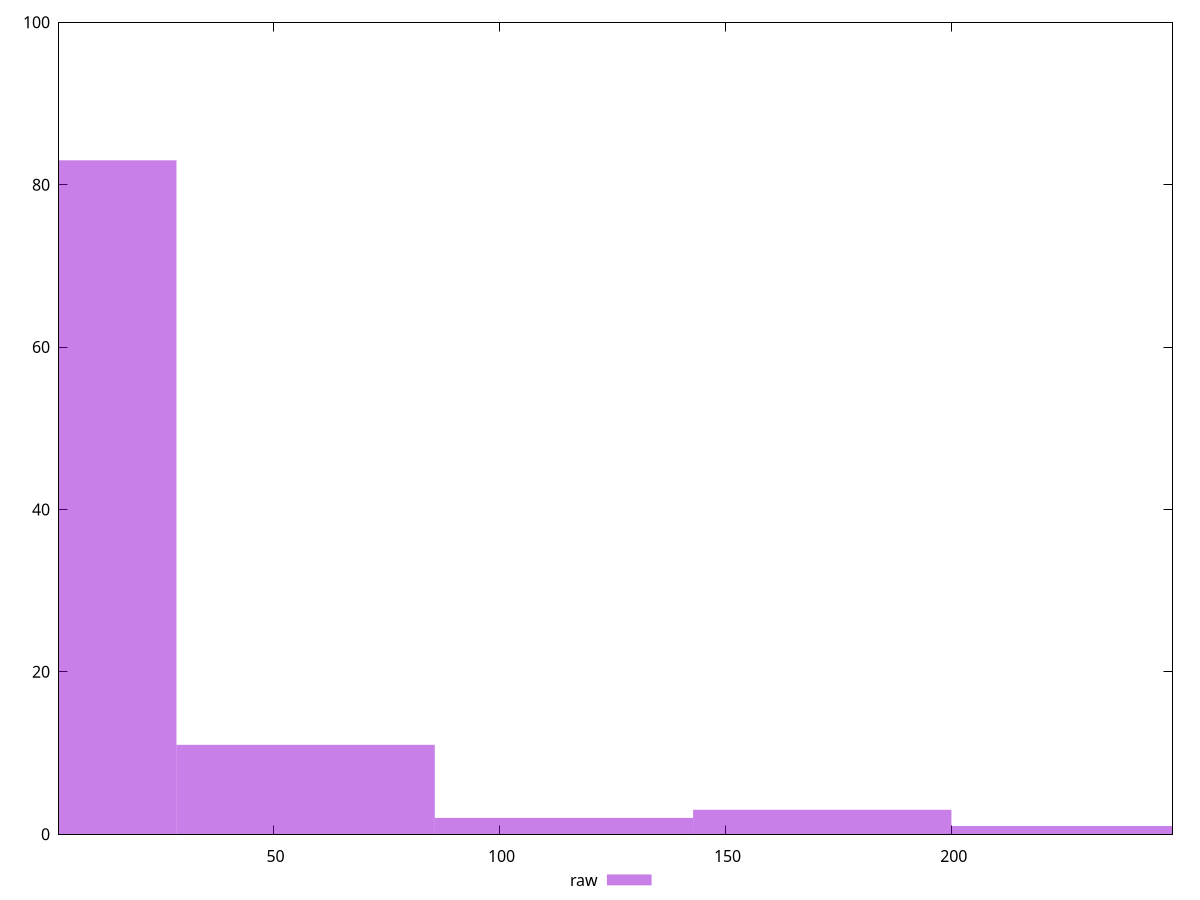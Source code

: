 reset

$raw <<EOF
171.38634537000326 3
0 83
57.128781790001085 11
114.25756358000217 2
228.51512716000434 1
EOF

set key outside below
set boxwidth 57.128781790001085
set xrange [2.5850000000000004:248.843]
set yrange [0:100]
set trange [0:100]
set style fill transparent solid 0.5 noborder
set terminal svg size 640, 490 enhanced background rgb 'white'
set output "report_00015_2021-02-09T16-11-33.973Z/server-response-time/samples/pages+cached+noadtech+nomedia/raw/histogram.svg"

plot $raw title "raw" with boxes

reset
